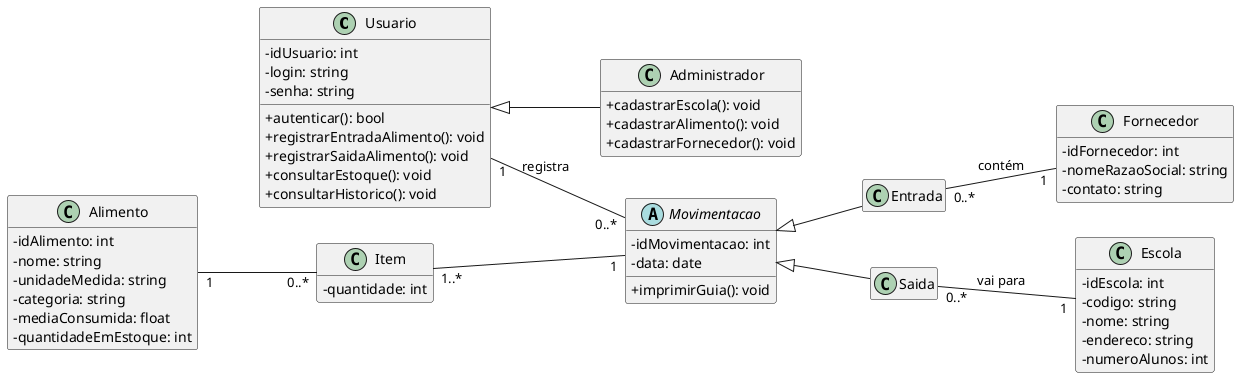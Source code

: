 @startuml

skinparam classAttributeIconSize 0
hide empty members

left to right direction

class Usuario {
    -idUsuario: int
    -login: string
    -senha: string
    +autenticar(): bool
    +registrarEntradaAlimento(): void
    +registrarSaidaAlimento(): void
    +consultarEstoque(): void
    +consultarHistorico(): void
}

class Administrador extends Usuario {
    +cadastrarEscola(): void
    +cadastrarAlimento(): void
    +cadastrarFornecedor(): void
}

class Escola {
    -idEscola: int
    -codigo: string
    -nome: string
    -endereco: string
    -numeroAlunos: int
}

class Alimento {
    -idAlimento: int
    -nome: string
    -unidadeMedida: string
    -categoria: string
    -mediaConsumida: float
    -quantidadeEmEstoque: int 
}

class Fornecedor {
    -idFornecedor: int
    -nomeRazaoSocial: string
    -contato: string
}

abstract class Movimentacao {
    -idMovimentacao: int
    -data: date
    +imprimirGuia(): void
}

class Entrada extends Movimentacao {}
class Saida extends Movimentacao {}

class Item {
    - quantidade: int
}


Usuario "1" -- "0..*" Movimentacao : registra

' Movimentacao "0..*" -- "1..*" Alimento : refere-se a

Item "1..*" -- "1" Movimentacao

Alimento "1" -- "0..*" Item

Entrada "0..*" -- "1" Fornecedor : contém

Saida "0..*" -- "1" Escola : vai para

' Fornecedor "0..*" -- "0..*" Alimento : fornece

' Escola "0..*" -- "0..*" Alimento : recebe

@enduml